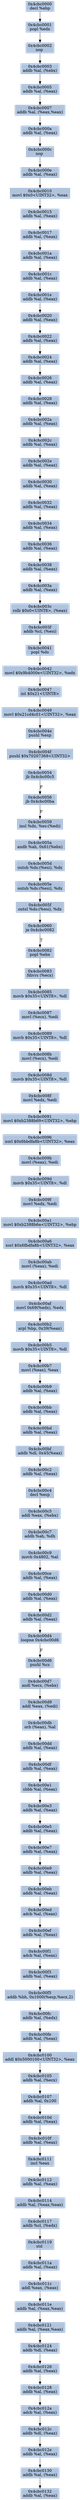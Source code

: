 digraph G {
node[shape=rectangle,style=filled,fillcolor=lightsteelblue,color=lightsteelblue]
bgcolor="transparent"
a0x4cbc0000decl_ebp[label="0x4cbc0000\ndecl %ebp"];
a0x4cbc0001popl_edx[label="0x4cbc0001\npopl %edx"];
a0x4cbc0002nop_[label="0x4cbc0002\nnop "];
a0x4cbc0003addb_al_ebx_[label="0x4cbc0003\naddb %al, (%ebx)"];
a0x4cbc0005addb_al_eax_[label="0x4cbc0005\naddb %al, (%eax)"];
a0x4cbc0007addb_al_eaxeax_[label="0x4cbc0007\naddb %al, (%eax,%eax)"];
a0x4cbc000aaddb_al_eax_[label="0x4cbc000a\naddb %al, (%eax)"];
a0x4cbc000cnop_[label="0x4cbc000c\nnop "];
a0x4cbc000eaddb_al_eax_[label="0x4cbc000e\naddb %al, (%eax)"];
a0x4cbc0010movl_0x0UINT32_eax[label="0x4cbc0010\nmovl $0x0<UINT32>, %eax"];
a0x4cbc0015addb_al_eax_[label="0x4cbc0015\naddb %al, (%eax)"];
a0x4cbc0017addb_al_eax_[label="0x4cbc0017\naddb %al, (%eax)"];
a0x4cbc001aaddb_al_eax_[label="0x4cbc001a\naddb %al, (%eax)"];
a0x4cbc001caddb_al_eax_[label="0x4cbc001c\naddb %al, (%eax)"];
a0x4cbc001eaddb_al_eax_[label="0x4cbc001e\naddb %al, (%eax)"];
a0x4cbc0020addb_al_eax_[label="0x4cbc0020\naddb %al, (%eax)"];
a0x4cbc0022addb_al_eax_[label="0x4cbc0022\naddb %al, (%eax)"];
a0x4cbc0024addb_al_eax_[label="0x4cbc0024\naddb %al, (%eax)"];
a0x4cbc0026addb_al_eax_[label="0x4cbc0026\naddb %al, (%eax)"];
a0x4cbc0028addb_al_eax_[label="0x4cbc0028\naddb %al, (%eax)"];
a0x4cbc002aaddb_al_eax_[label="0x4cbc002a\naddb %al, (%eax)"];
a0x4cbc002caddb_al_eax_[label="0x4cbc002c\naddb %al, (%eax)"];
a0x4cbc002eaddb_al_eax_[label="0x4cbc002e\naddb %al, (%eax)"];
a0x4cbc0030addb_al_eax_[label="0x4cbc0030\naddb %al, (%eax)"];
a0x4cbc0032addb_al_eax_[label="0x4cbc0032\naddb %al, (%eax)"];
a0x4cbc0034addb_al_eax_[label="0x4cbc0034\naddb %al, (%eax)"];
a0x4cbc0036addb_al_eax_[label="0x4cbc0036\naddb %al, (%eax)"];
a0x4cbc0038addb_al_eax_[label="0x4cbc0038\naddb %al, (%eax)"];
a0x4cbc003aaddb_al_eax_[label="0x4cbc003a\naddb %al, (%eax)"];
a0x4cbc003crolb_0x0UINT8_eax_[label="0x4cbc003c\nrolb $0x0<UINT8>, (%eax)"];
a0x4cbc003faddb_cl_esi_[label="0x4cbc003f\naddb %cl, (%esi)"];
a0x4cbc0041popl_ds[label="0x4cbc0041\npopl %ds"];
a0x4cbc0042movl_0x9b4000eUINT32_edx[label="0x4cbc0042\nmovl $0x9b4000e<UINT32>, %edx"];
a0x4cbc0047int_0x21UINT8[label="0x4cbc0047\nint $0x21<UINT8>"];
a0x4cbc0049movl_0x21cd4c01UINT32_eax[label="0x4cbc0049\nmovl $0x21cd4c01<UINT32>, %eax"];
a0x4cbc004epushl_esp[label="0x4cbc004e\npushl %esp"];
a0x4cbc004fpushl_0x70207369UINT32[label="0x4cbc004f\npushl $0x70207369<UINT32>"];
a0x4cbc0054jb_0x4cbc00c5[label="0x4cbc0054\njb 0x4cbc00c5"];
a0x4cbc0056jb_0x4cbc00ba[label="0x4cbc0056\njb 0x4cbc00ba"];
a0x4cbc0059insl_dx_es_edi_[label="0x4cbc0059\ninsl %dx, %es:(%edi)"];
a0x4cbc005aandb_ah_0x61ebx_[label="0x4cbc005a\nandb %ah, 0x61(%ebx)"];
a0x4cbc005doutsb_ds_esi__dx[label="0x4cbc005d\noutsb %ds:(%esi), %dx"];
a0x4cbc005eoutsb_ds_esi__dx[label="0x4cbc005e\noutsb %ds:(%esi), %dx"];
a0x4cbc005foutsl_ds_esi__dx[label="0x4cbc005f\noutsl %ds:(%esi), %dx"];
a0x4cbc0060je_0x4cbc0082[label="0x4cbc0060\nje 0x4cbc0082"];
a0x4cbc0082popl_ebx[label="0x4cbc0082\npopl %ebx"];
a0x4cbc0083fdivrs_ecx_[label="0x4cbc0083\nfdivrs (%ecx)"];
a0x4cbc0085movb_0x35UINT8_dl[label="0x4cbc0085\nmovb $0x35<UINT8>, %dl"];
a0x4cbc0087movl_ecx__edi[label="0x4cbc0087\nmovl (%ecx), %edi"];
a0x4cbc0089movb_0x35UINT8_dl[label="0x4cbc0089\nmovb $0x35<UINT8>, %dl"];
a0x4cbc008bmovl_ecx__edi[label="0x4cbc008b\nmovl (%ecx), %edi"];
a0x4cbc008dmovb_0x35UINT8_dl[label="0x4cbc008d\nmovb $0x35<UINT8>, %dl"];
a0x4cbc008fmovl_edx_edi[label="0x4cbc008f\nmovl %edx, %edi"];
a0x4cbc0091movl_0xb2388b69UINT32_ebp[label="0x4cbc0091\nmovl $0xb2388b69<UINT32>, %ebp"];
a0x4cbc0096xorl_0x6bbdfa8bUINT32_eax[label="0x4cbc0096\nxorl $0x6bbdfa8b<UINT32>, %eax"];
a0x4cbc009bmovl_eax__edi[label="0x4cbc009b\nmovl (%eax), %edi"];
a0x4cbc009dmovb_0x35UINT8_dl[label="0x4cbc009d\nmovb $0x35<UINT8>, %dl"];
a0x4cbc009fmovl_edx_edi[label="0x4cbc009f\nmovl %edx, %edi"];
a0x4cbc00a1movl_0xb2388b6aUINT32_ebp[label="0x4cbc00a1\nmovl $0xb2388b6a<UINT32>, %ebp"];
a0x4cbc00a6xorl_0x6fbdfa8bUINT32_eax[label="0x4cbc00a6\nxorl $0x6fbdfa8b<UINT32>, %eax"];
a0x4cbc00abmovl_eax__edi[label="0x4cbc00ab\nmovl (%eax), %edi"];
a0x4cbc00admovb_0x35UINT8_dl[label="0x4cbc00ad\nmovb $0x35<UINT8>, %dl"];
a0x4cbc00afmovl_0x69edx__edx[label="0x4cbc00af\nmovl 0x69(%edx), %edx"];
a0x4cbc00b2arpl_bp_0x39eax_[label="0x4cbc00b2\narpl %bp, 0x39(%eax)"];
a0x4cbc00b5movb_0x35UINT8_dl[label="0x4cbc00b5\nmovb $0x35<UINT8>, %dl"];
a0x4cbc00b7movl_eax__eax[label="0x4cbc00b7\nmovl (%eax), %eax"];
a0x4cbc00b9addb_al_eax_[label="0x4cbc00b9\naddb %al, (%eax)"];
a0x4cbc00bbaddb_al_eax_[label="0x4cbc00bb\naddb %al, (%eax)"];
a0x4cbc00bdaddb_al_eax_[label="0x4cbc00bd\naddb %al, (%eax)"];
a0x4cbc00bfaddb_dl_0x45eax_[label="0x4cbc00bf\naddb %dl, 0x45(%eax)"];
a0x4cbc00c2addb_al_eax_[label="0x4cbc00c2\naddb %al, (%eax)"];
a0x4cbc00c4decl_esp[label="0x4cbc00c4\ndecl %esp"];
a0x4cbc00c5addl_eax_ebx_[label="0x4cbc00c5\naddl %eax, (%ebx)"];
a0x4cbc00c7addb_ah_dh[label="0x4cbc00c7\naddb %ah, %dh"];
a0x4cbc00c9movb_0x4802_al[label="0x4cbc00c9\nmovb 0x4802, %al"];
a0x4cbc00ceaddb_al_eax_[label="0x4cbc00ce\naddb %al, (%eax)"];
a0x4cbc00d0addb_al_eax_[label="0x4cbc00d0\naddb %al, (%eax)"];
a0x4cbc00d2addb_al_eax_[label="0x4cbc00d2\naddb %al, (%eax)"];
a0x4cbc00d4loopne_0x4cbc00d6[label="0x4cbc00d4\nloopne 0x4cbc00d6"];
a0x4cbc00d6pushl_cs[label="0x4cbc00d6\npushl %cs"];
a0x4cbc00d7andl_ecx_ebx_[label="0x4cbc00d7\nandl %ecx, (%ebx)"];
a0x4cbc00d9addl_eax_edi_[label="0x4cbc00d9\naddl %eax, (%edi)"];
a0x4cbc00dborb_eax__al[label="0x4cbc00db\norb (%eax), %al"];
a0x4cbc00ddaddb_al_eax_[label="0x4cbc00dd\naddb %al, (%eax)"];
a0x4cbc00dfaddb_al_eax_[label="0x4cbc00df\naddb %al, (%eax)"];
a0x4cbc00e1sbbb_al_eax_[label="0x4cbc00e1\nsbbb %al, (%eax)"];
a0x4cbc00e3addb_al_eax_[label="0x4cbc00e3\naddb %al, (%eax)"];
a0x4cbc00e5addb_al_eax_[label="0x4cbc00e5\naddb %al, (%eax)"];
a0x4cbc00e7addb_al_eax_[label="0x4cbc00e7\naddb %al, (%eax)"];
a0x4cbc00e9addb_al_eax_[label="0x4cbc00e9\naddb %al, (%eax)"];
a0x4cbc00ebaddb_al_eax_[label="0x4cbc00eb\naddb %al, (%eax)"];
a0x4cbc00edadcb_al_eax_[label="0x4cbc00ed\nadcb %al, (%eax)"];
a0x4cbc00efaddb_al_eax_[label="0x4cbc00ef\naddb %al, (%eax)"];
a0x4cbc00f1adcb_al_eax_[label="0x4cbc00f1\nadcb %al, (%eax)"];
a0x4cbc00f3addb_al_eax_[label="0x4cbc00f3\naddb %al, (%eax)"];
a0x4cbc00f5addb_bh_0x1000especx2_[label="0x4cbc00f5\naddb %bh, 0x1000(%esp,%ecx,2)"];
a0x4cbc00fcaddb_al_edx_[label="0x4cbc00fc\naddb %al, (%edx)"];
a0x4cbc00feaddb_al_eax_[label="0x4cbc00fe\naddb %al, (%eax)"];
a0x4cbc0100addl_0x5000100UINT32_eax[label="0x4cbc0100\naddl $0x5000100<UINT32>, %eax"];
a0x4cbc0105addb_al_ecx_[label="0x4cbc0105\naddb %al, (%ecx)"];
a0x4cbc0107addb_al_0x100[label="0x4cbc0107\naddb %al, 0x100"];
a0x4cbc010daddb_al_eax_[label="0x4cbc010d\naddb %al, (%eax)"];
a0x4cbc010faddb_al_eax_[label="0x4cbc010f\naddb %al, (%eax)"];
a0x4cbc0111incl_eax[label="0x4cbc0111\nincl %eax"];
a0x4cbc0112addb_al_eax_[label="0x4cbc0112\naddb %al, (%eax)"];
a0x4cbc0114addb_al_eaxeax_[label="0x4cbc0114\naddb %al, (%eax,%eax)"];
a0x4cbc0117addb_cl_edx_[label="0x4cbc0117\naddb %cl, (%edx)"];
a0x4cbc0119std_[label="0x4cbc0119\nstd "];
a0x4cbc011aaddb_al_eax_[label="0x4cbc011a\naddb %al, (%eax)"];
a0x4cbc011caddl_eax_eax_[label="0x4cbc011c\naddl %eax, (%eax)"];
a0x4cbc011eaddb_al_eaxeax_[label="0x4cbc011e\naddb %al, (%eax,%eax)"];
a0x4cbc0121addb_al_eaxeax_[label="0x4cbc0121\naddb %al, (%eax,%eax)"];
a0x4cbc0124addb_dl_eax_[label="0x4cbc0124\naddb %dl, (%eax)"];
a0x4cbc0126addb_al_eax_[label="0x4cbc0126\naddb %al, (%eax)"];
a0x4cbc0128addb_al_eax_[label="0x4cbc0128\naddb %al, (%eax)"];
a0x4cbc012aadcb_al_eax_[label="0x4cbc012a\nadcb %al, (%eax)"];
a0x4cbc012caddb_dl_eax_[label="0x4cbc012c\naddb %dl, (%eax)"];
a0x4cbc012eaddb_al_eax_[label="0x4cbc012e\naddb %al, (%eax)"];
a0x4cbc0130addb_al_eax_[label="0x4cbc0130\naddb %al, (%eax)"];
a0x4cbc0132addb_al_eax_[label="0x4cbc0132\naddb %al, (%eax)"];
a0x4cbc0000decl_ebp -> a0x4cbc0001popl_edx [color="#000000"];
a0x4cbc0001popl_edx -> a0x4cbc0002nop_ [color="#000000"];
a0x4cbc0002nop_ -> a0x4cbc0003addb_al_ebx_ [color="#000000"];
a0x4cbc0003addb_al_ebx_ -> a0x4cbc0005addb_al_eax_ [color="#000000"];
a0x4cbc0005addb_al_eax_ -> a0x4cbc0007addb_al_eaxeax_ [color="#000000"];
a0x4cbc0007addb_al_eaxeax_ -> a0x4cbc000aaddb_al_eax_ [color="#000000"];
a0x4cbc000aaddb_al_eax_ -> a0x4cbc000cnop_ [color="#000000"];
a0x4cbc000cnop_ -> a0x4cbc000eaddb_al_eax_ [color="#000000"];
a0x4cbc000eaddb_al_eax_ -> a0x4cbc0010movl_0x0UINT32_eax [color="#000000"];
a0x4cbc0010movl_0x0UINT32_eax -> a0x4cbc0015addb_al_eax_ [color="#000000"];
a0x4cbc0015addb_al_eax_ -> a0x4cbc0017addb_al_eax_ [color="#000000"];
a0x4cbc0017addb_al_eax_ -> a0x4cbc001aaddb_al_eax_ [color="#000000"];
a0x4cbc001aaddb_al_eax_ -> a0x4cbc001caddb_al_eax_ [color="#000000"];
a0x4cbc001caddb_al_eax_ -> a0x4cbc001eaddb_al_eax_ [color="#000000"];
a0x4cbc001eaddb_al_eax_ -> a0x4cbc0020addb_al_eax_ [color="#000000"];
a0x4cbc0020addb_al_eax_ -> a0x4cbc0022addb_al_eax_ [color="#000000"];
a0x4cbc0022addb_al_eax_ -> a0x4cbc0024addb_al_eax_ [color="#000000"];
a0x4cbc0024addb_al_eax_ -> a0x4cbc0026addb_al_eax_ [color="#000000"];
a0x4cbc0026addb_al_eax_ -> a0x4cbc0028addb_al_eax_ [color="#000000"];
a0x4cbc0028addb_al_eax_ -> a0x4cbc002aaddb_al_eax_ [color="#000000"];
a0x4cbc002aaddb_al_eax_ -> a0x4cbc002caddb_al_eax_ [color="#000000"];
a0x4cbc002caddb_al_eax_ -> a0x4cbc002eaddb_al_eax_ [color="#000000"];
a0x4cbc002eaddb_al_eax_ -> a0x4cbc0030addb_al_eax_ [color="#000000"];
a0x4cbc0030addb_al_eax_ -> a0x4cbc0032addb_al_eax_ [color="#000000"];
a0x4cbc0032addb_al_eax_ -> a0x4cbc0034addb_al_eax_ [color="#000000"];
a0x4cbc0034addb_al_eax_ -> a0x4cbc0036addb_al_eax_ [color="#000000"];
a0x4cbc0036addb_al_eax_ -> a0x4cbc0038addb_al_eax_ [color="#000000"];
a0x4cbc0038addb_al_eax_ -> a0x4cbc003aaddb_al_eax_ [color="#000000"];
a0x4cbc003aaddb_al_eax_ -> a0x4cbc003crolb_0x0UINT8_eax_ [color="#000000"];
a0x4cbc003crolb_0x0UINT8_eax_ -> a0x4cbc003faddb_cl_esi_ [color="#000000"];
a0x4cbc003faddb_cl_esi_ -> a0x4cbc0041popl_ds [color="#000000"];
a0x4cbc0041popl_ds -> a0x4cbc0042movl_0x9b4000eUINT32_edx [color="#000000"];
a0x4cbc0042movl_0x9b4000eUINT32_edx -> a0x4cbc0047int_0x21UINT8 [color="#000000"];
a0x4cbc0047int_0x21UINT8 -> a0x4cbc0049movl_0x21cd4c01UINT32_eax [color="#000000"];
a0x4cbc0049movl_0x21cd4c01UINT32_eax -> a0x4cbc004epushl_esp [color="#000000"];
a0x4cbc004epushl_esp -> a0x4cbc004fpushl_0x70207369UINT32 [color="#000000"];
a0x4cbc004fpushl_0x70207369UINT32 -> a0x4cbc0054jb_0x4cbc00c5 [color="#000000"];
a0x4cbc0054jb_0x4cbc00c5 -> a0x4cbc0056jb_0x4cbc00ba [color="#000000",label="F"];
a0x4cbc0056jb_0x4cbc00ba -> a0x4cbc0059insl_dx_es_edi_ [color="#000000",label="F"];
a0x4cbc0059insl_dx_es_edi_ -> a0x4cbc005aandb_ah_0x61ebx_ [color="#000000"];
a0x4cbc005aandb_ah_0x61ebx_ -> a0x4cbc005doutsb_ds_esi__dx [color="#000000"];
a0x4cbc005doutsb_ds_esi__dx -> a0x4cbc005eoutsb_ds_esi__dx [color="#000000"];
a0x4cbc005eoutsb_ds_esi__dx -> a0x4cbc005foutsl_ds_esi__dx [color="#000000"];
a0x4cbc005foutsl_ds_esi__dx -> a0x4cbc0060je_0x4cbc0082 [color="#000000"];
a0x4cbc0060je_0x4cbc0082 -> a0x4cbc0082popl_ebx [color="#000000",label="T"];
a0x4cbc0082popl_ebx -> a0x4cbc0083fdivrs_ecx_ [color="#000000"];
a0x4cbc0083fdivrs_ecx_ -> a0x4cbc0085movb_0x35UINT8_dl [color="#000000"];
a0x4cbc0085movb_0x35UINT8_dl -> a0x4cbc0087movl_ecx__edi [color="#000000"];
a0x4cbc0087movl_ecx__edi -> a0x4cbc0089movb_0x35UINT8_dl [color="#000000"];
a0x4cbc0089movb_0x35UINT8_dl -> a0x4cbc008bmovl_ecx__edi [color="#000000"];
a0x4cbc008bmovl_ecx__edi -> a0x4cbc008dmovb_0x35UINT8_dl [color="#000000"];
a0x4cbc008dmovb_0x35UINT8_dl -> a0x4cbc008fmovl_edx_edi [color="#000000"];
a0x4cbc008fmovl_edx_edi -> a0x4cbc0091movl_0xb2388b69UINT32_ebp [color="#000000"];
a0x4cbc0091movl_0xb2388b69UINT32_ebp -> a0x4cbc0096xorl_0x6bbdfa8bUINT32_eax [color="#000000"];
a0x4cbc0096xorl_0x6bbdfa8bUINT32_eax -> a0x4cbc009bmovl_eax__edi [color="#000000"];
a0x4cbc009bmovl_eax__edi -> a0x4cbc009dmovb_0x35UINT8_dl [color="#000000"];
a0x4cbc009dmovb_0x35UINT8_dl -> a0x4cbc009fmovl_edx_edi [color="#000000"];
a0x4cbc009fmovl_edx_edi -> a0x4cbc00a1movl_0xb2388b6aUINT32_ebp [color="#000000"];
a0x4cbc00a1movl_0xb2388b6aUINT32_ebp -> a0x4cbc00a6xorl_0x6fbdfa8bUINT32_eax [color="#000000"];
a0x4cbc00a6xorl_0x6fbdfa8bUINT32_eax -> a0x4cbc00abmovl_eax__edi [color="#000000"];
a0x4cbc00abmovl_eax__edi -> a0x4cbc00admovb_0x35UINT8_dl [color="#000000"];
a0x4cbc00admovb_0x35UINT8_dl -> a0x4cbc00afmovl_0x69edx__edx [color="#000000"];
a0x4cbc00afmovl_0x69edx__edx -> a0x4cbc00b2arpl_bp_0x39eax_ [color="#000000"];
a0x4cbc00b2arpl_bp_0x39eax_ -> a0x4cbc00b5movb_0x35UINT8_dl [color="#000000"];
a0x4cbc00b5movb_0x35UINT8_dl -> a0x4cbc00b7movl_eax__eax [color="#000000"];
a0x4cbc00b7movl_eax__eax -> a0x4cbc00b9addb_al_eax_ [color="#000000"];
a0x4cbc00b9addb_al_eax_ -> a0x4cbc00bbaddb_al_eax_ [color="#000000"];
a0x4cbc00bbaddb_al_eax_ -> a0x4cbc00bdaddb_al_eax_ [color="#000000"];
a0x4cbc00bdaddb_al_eax_ -> a0x4cbc00bfaddb_dl_0x45eax_ [color="#000000"];
a0x4cbc00bfaddb_dl_0x45eax_ -> a0x4cbc00c2addb_al_eax_ [color="#000000"];
a0x4cbc00c2addb_al_eax_ -> a0x4cbc00c4decl_esp [color="#000000"];
a0x4cbc00c4decl_esp -> a0x4cbc00c5addl_eax_ebx_ [color="#000000"];
a0x4cbc00c5addl_eax_ebx_ -> a0x4cbc00c7addb_ah_dh [color="#000000"];
a0x4cbc00c7addb_ah_dh -> a0x4cbc00c9movb_0x4802_al [color="#000000"];
a0x4cbc00c9movb_0x4802_al -> a0x4cbc00ceaddb_al_eax_ [color="#000000"];
a0x4cbc00ceaddb_al_eax_ -> a0x4cbc00d0addb_al_eax_ [color="#000000"];
a0x4cbc00d0addb_al_eax_ -> a0x4cbc00d2addb_al_eax_ [color="#000000"];
a0x4cbc00d2addb_al_eax_ -> a0x4cbc00d4loopne_0x4cbc00d6 [color="#000000"];
a0x4cbc00d4loopne_0x4cbc00d6 -> a0x4cbc00d6pushl_cs [color="#000000",label="F"];
a0x4cbc00d6pushl_cs -> a0x4cbc00d7andl_ecx_ebx_ [color="#000000"];
a0x4cbc00d7andl_ecx_ebx_ -> a0x4cbc00d9addl_eax_edi_ [color="#000000"];
a0x4cbc00d9addl_eax_edi_ -> a0x4cbc00dborb_eax__al [color="#000000"];
a0x4cbc00dborb_eax__al -> a0x4cbc00ddaddb_al_eax_ [color="#000000"];
a0x4cbc00ddaddb_al_eax_ -> a0x4cbc00dfaddb_al_eax_ [color="#000000"];
a0x4cbc00dfaddb_al_eax_ -> a0x4cbc00e1sbbb_al_eax_ [color="#000000"];
a0x4cbc00e1sbbb_al_eax_ -> a0x4cbc00e3addb_al_eax_ [color="#000000"];
a0x4cbc00e3addb_al_eax_ -> a0x4cbc00e5addb_al_eax_ [color="#000000"];
a0x4cbc00e5addb_al_eax_ -> a0x4cbc00e7addb_al_eax_ [color="#000000"];
a0x4cbc00e7addb_al_eax_ -> a0x4cbc00e9addb_al_eax_ [color="#000000"];
a0x4cbc00e9addb_al_eax_ -> a0x4cbc00ebaddb_al_eax_ [color="#000000"];
a0x4cbc00ebaddb_al_eax_ -> a0x4cbc00edadcb_al_eax_ [color="#000000"];
a0x4cbc00edadcb_al_eax_ -> a0x4cbc00efaddb_al_eax_ [color="#000000"];
a0x4cbc00efaddb_al_eax_ -> a0x4cbc00f1adcb_al_eax_ [color="#000000"];
a0x4cbc00f1adcb_al_eax_ -> a0x4cbc00f3addb_al_eax_ [color="#000000"];
a0x4cbc00f3addb_al_eax_ -> a0x4cbc00f5addb_bh_0x1000especx2_ [color="#000000"];
a0x4cbc00f5addb_bh_0x1000especx2_ -> a0x4cbc00fcaddb_al_edx_ [color="#000000"];
a0x4cbc00fcaddb_al_edx_ -> a0x4cbc00feaddb_al_eax_ [color="#000000"];
a0x4cbc00feaddb_al_eax_ -> a0x4cbc0100addl_0x5000100UINT32_eax [color="#000000"];
a0x4cbc0100addl_0x5000100UINT32_eax -> a0x4cbc0105addb_al_ecx_ [color="#000000"];
a0x4cbc0105addb_al_ecx_ -> a0x4cbc0107addb_al_0x100 [color="#000000"];
a0x4cbc0107addb_al_0x100 -> a0x4cbc010daddb_al_eax_ [color="#000000"];
a0x4cbc010daddb_al_eax_ -> a0x4cbc010faddb_al_eax_ [color="#000000"];
a0x4cbc010faddb_al_eax_ -> a0x4cbc0111incl_eax [color="#000000"];
a0x4cbc0111incl_eax -> a0x4cbc0112addb_al_eax_ [color="#000000"];
a0x4cbc0112addb_al_eax_ -> a0x4cbc0114addb_al_eaxeax_ [color="#000000"];
a0x4cbc0114addb_al_eaxeax_ -> a0x4cbc0117addb_cl_edx_ [color="#000000"];
a0x4cbc0117addb_cl_edx_ -> a0x4cbc0119std_ [color="#000000"];
a0x4cbc0119std_ -> a0x4cbc011aaddb_al_eax_ [color="#000000"];
a0x4cbc011aaddb_al_eax_ -> a0x4cbc011caddl_eax_eax_ [color="#000000"];
a0x4cbc011caddl_eax_eax_ -> a0x4cbc011eaddb_al_eaxeax_ [color="#000000"];
a0x4cbc011eaddb_al_eaxeax_ -> a0x4cbc0121addb_al_eaxeax_ [color="#000000"];
a0x4cbc0121addb_al_eaxeax_ -> a0x4cbc0124addb_dl_eax_ [color="#000000"];
a0x4cbc0124addb_dl_eax_ -> a0x4cbc0126addb_al_eax_ [color="#000000"];
a0x4cbc0126addb_al_eax_ -> a0x4cbc0128addb_al_eax_ [color="#000000"];
a0x4cbc0128addb_al_eax_ -> a0x4cbc012aadcb_al_eax_ [color="#000000"];
a0x4cbc012aadcb_al_eax_ -> a0x4cbc012caddb_dl_eax_ [color="#000000"];
a0x4cbc012caddb_dl_eax_ -> a0x4cbc012eaddb_al_eax_ [color="#000000"];
a0x4cbc012eaddb_al_eax_ -> a0x4cbc0130addb_al_eax_ [color="#000000"];
a0x4cbc0130addb_al_eax_ -> a0x4cbc0132addb_al_eax_ [color="#000000"];
}
